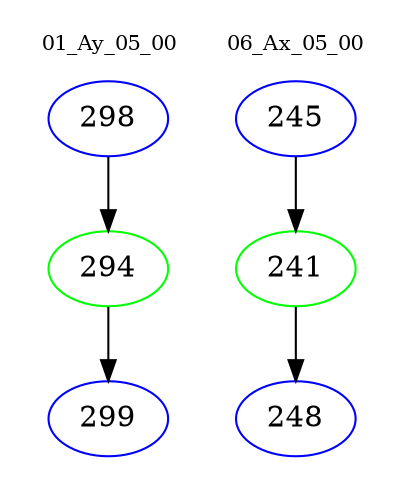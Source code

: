 digraph{
subgraph cluster_0 {
color = white
label = "01_Ay_05_00";
fontsize=10;
T0_298 [label="298", color="blue"]
T0_298 -> T0_294 [color="black"]
T0_294 [label="294", color="green"]
T0_294 -> T0_299 [color="black"]
T0_299 [label="299", color="blue"]
}
subgraph cluster_1 {
color = white
label = "06_Ax_05_00";
fontsize=10;
T1_245 [label="245", color="blue"]
T1_245 -> T1_241 [color="black"]
T1_241 [label="241", color="green"]
T1_241 -> T1_248 [color="black"]
T1_248 [label="248", color="blue"]
}
}
